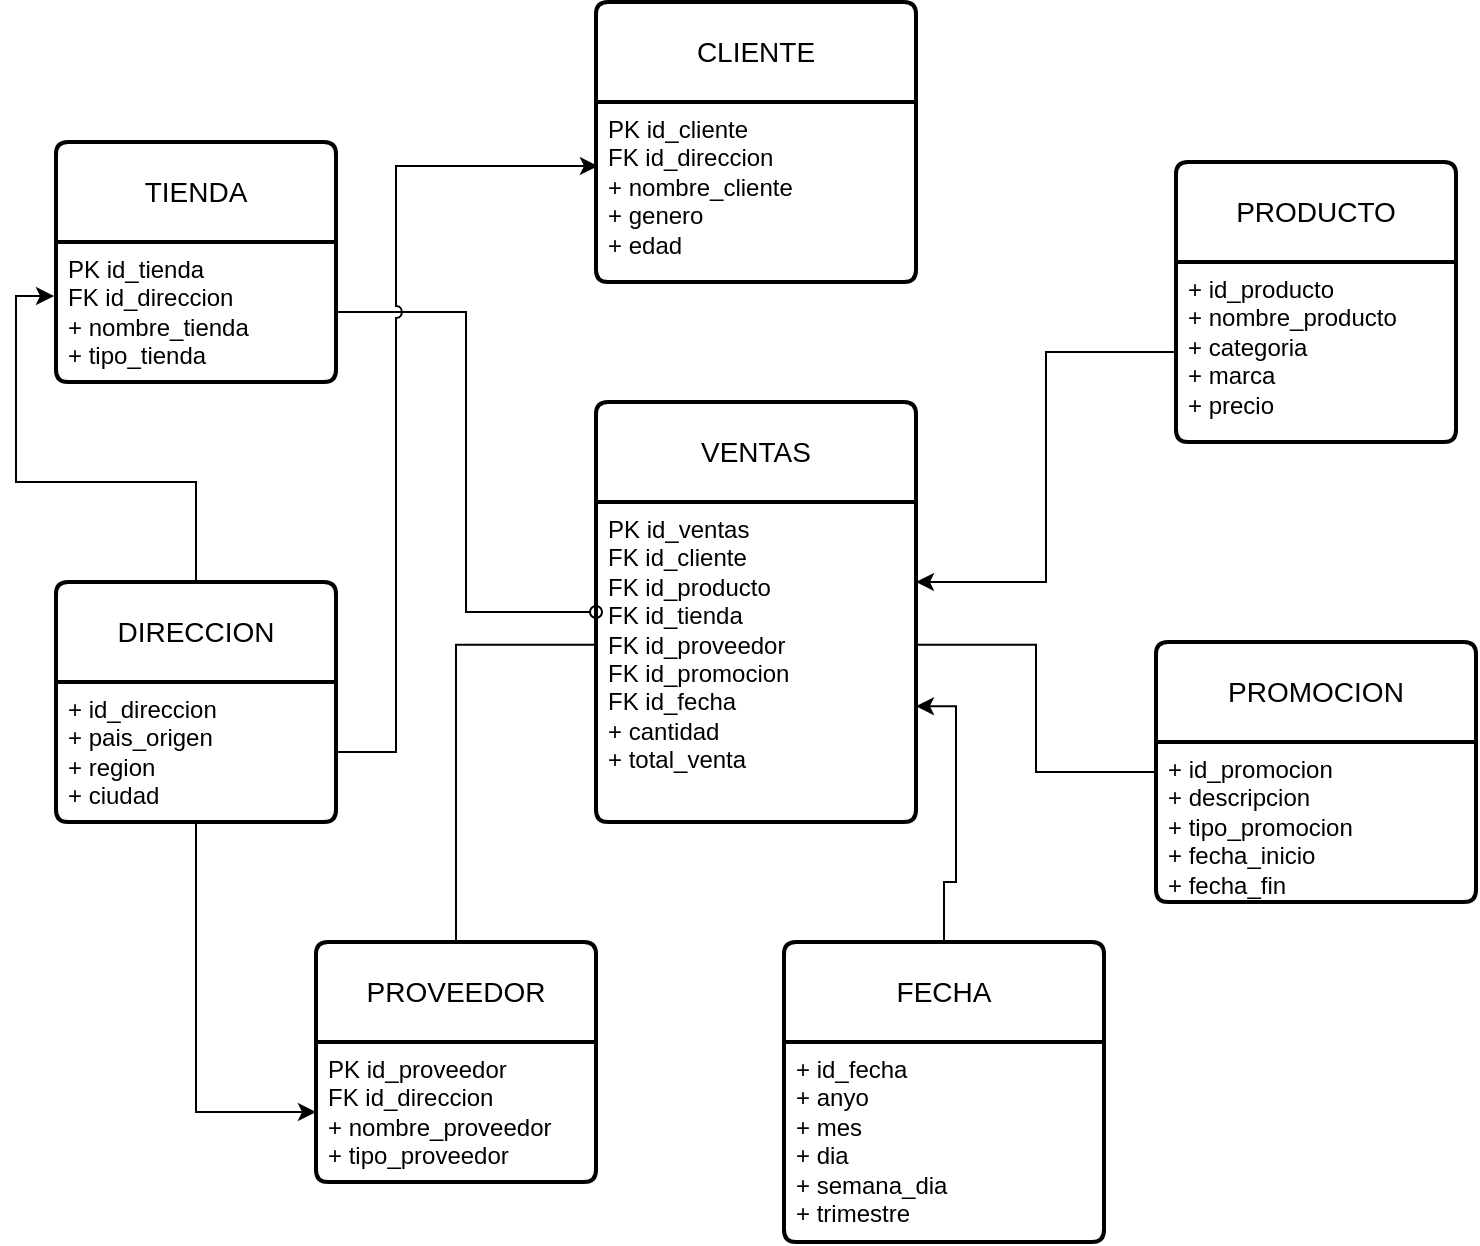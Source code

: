<mxfile version="28.2.7">
  <diagram id="xR7kt0VEdy6GJTey97oo" name="Página-1">
    <mxGraphModel dx="1426" dy="743" grid="1" gridSize="10" guides="1" tooltips="1" connect="1" arrows="1" fold="1" page="1" pageScale="1" pageWidth="827" pageHeight="1169" math="0" shadow="0">
      <root>
        <mxCell id="0" />
        <mxCell id="1" parent="0" />
        <mxCell id="e1UbRBEiO8uX84VKru8T-62" value="VENTAS" style="swimlane;childLayout=stackLayout;horizontal=1;startSize=50;horizontalStack=0;rounded=1;fontSize=14;fontStyle=0;strokeWidth=2;resizeParent=0;resizeLast=1;shadow=0;dashed=0;align=center;arcSize=4;whiteSpace=wrap;html=1;" vertex="1" parent="1">
          <mxGeometry x="320" y="330" width="160" height="210" as="geometry" />
        </mxCell>
        <mxCell id="e1UbRBEiO8uX84VKru8T-63" value="PK id_ventas&lt;div&gt;FK id_cliente&lt;br&gt;FK id_producto&lt;br&gt;FK id_tienda&lt;div&gt;FK id_proveedor&lt;/div&gt;&lt;div&gt;FK id_promocion&lt;/div&gt;&lt;div&gt;FK id_fecha&lt;/div&gt;&lt;div&gt;+ cantidad&lt;/div&gt;&lt;div&gt;+ total_venta&lt;br&gt;&lt;div&gt;&lt;br&gt;&lt;/div&gt;&lt;/div&gt;&lt;/div&gt;" style="align=left;strokeColor=none;fillColor=none;spacingLeft=4;spacingRight=4;fontSize=12;verticalAlign=top;resizable=0;rotatable=0;part=1;html=1;whiteSpace=wrap;" vertex="1" parent="e1UbRBEiO8uX84VKru8T-62">
          <mxGeometry y="50" width="160" height="160" as="geometry" />
        </mxCell>
        <mxCell id="e1UbRBEiO8uX84VKru8T-69" value="PRODUCTO" style="swimlane;childLayout=stackLayout;horizontal=1;startSize=50;horizontalStack=0;rounded=1;fontSize=14;fontStyle=0;strokeWidth=2;resizeParent=0;resizeLast=1;shadow=0;dashed=0;align=center;arcSize=4;whiteSpace=wrap;html=1;" vertex="1" parent="1">
          <mxGeometry x="610" y="210" width="140" height="140" as="geometry" />
        </mxCell>
        <mxCell id="e1UbRBEiO8uX84VKru8T-70" value="+ id_producto&lt;br&gt;+ nombre_producto&lt;br&gt;+ categoria&lt;div&gt;+ marca&lt;/div&gt;&lt;div&gt;+ precio&lt;/div&gt;&lt;div&gt;&lt;br&gt;&lt;/div&gt;" style="align=left;strokeColor=none;fillColor=none;spacingLeft=4;spacingRight=4;fontSize=12;verticalAlign=top;resizable=0;rotatable=0;part=1;html=1;whiteSpace=wrap;" vertex="1" parent="e1UbRBEiO8uX84VKru8T-69">
          <mxGeometry y="50" width="140" height="90" as="geometry" />
        </mxCell>
        <mxCell id="e1UbRBEiO8uX84VKru8T-71" value="TIENDA" style="swimlane;childLayout=stackLayout;horizontal=1;startSize=50;horizontalStack=0;rounded=1;fontSize=14;fontStyle=0;strokeWidth=2;resizeParent=0;resizeLast=1;shadow=0;dashed=0;align=center;arcSize=4;whiteSpace=wrap;html=1;" vertex="1" parent="1">
          <mxGeometry x="50" y="200" width="140" height="120" as="geometry" />
        </mxCell>
        <mxCell id="e1UbRBEiO8uX84VKru8T-72" value="PK id_tienda&lt;div&gt;FK id_direccion&lt;br&gt;+ nombre_tienda&lt;br&gt;&lt;span style=&quot;background-color: transparent; color: light-dark(rgb(0, 0, 0), rgb(255, 255, 255));&quot;&gt;+ tipo_tienda&lt;/span&gt;&lt;/div&gt;" style="align=left;strokeColor=none;fillColor=none;spacingLeft=4;spacingRight=4;fontSize=12;verticalAlign=top;resizable=0;rotatable=0;part=1;html=1;whiteSpace=wrap;" vertex="1" parent="e1UbRBEiO8uX84VKru8T-71">
          <mxGeometry y="50" width="140" height="70" as="geometry" />
        </mxCell>
        <mxCell id="e1UbRBEiO8uX84VKru8T-73" value="PROVEEDOR" style="swimlane;childLayout=stackLayout;horizontal=1;startSize=50;horizontalStack=0;rounded=1;fontSize=14;fontStyle=0;strokeWidth=2;resizeParent=0;resizeLast=1;shadow=0;dashed=0;align=center;arcSize=4;whiteSpace=wrap;html=1;" vertex="1" parent="1">
          <mxGeometry x="180" y="600" width="140" height="120" as="geometry" />
        </mxCell>
        <mxCell id="e1UbRBEiO8uX84VKru8T-74" value="PK id_proveedor&lt;br&gt;FK id_direccion&lt;br&gt;&lt;div&gt;+ nombre_proveedor&lt;br&gt;&lt;div&gt;+ tipo_proveedor&lt;/div&gt;&lt;/div&gt;" style="align=left;strokeColor=none;fillColor=none;spacingLeft=4;spacingRight=4;fontSize=12;verticalAlign=top;resizable=0;rotatable=0;part=1;html=1;whiteSpace=wrap;" vertex="1" parent="e1UbRBEiO8uX84VKru8T-73">
          <mxGeometry y="50" width="140" height="70" as="geometry" />
        </mxCell>
        <mxCell id="e1UbRBEiO8uX84VKru8T-75" value="PROMOCION" style="swimlane;childLayout=stackLayout;horizontal=1;startSize=50;horizontalStack=0;rounded=1;fontSize=14;fontStyle=0;strokeWidth=2;resizeParent=0;resizeLast=1;shadow=0;dashed=0;align=center;arcSize=4;whiteSpace=wrap;html=1;" vertex="1" parent="1">
          <mxGeometry x="600" y="450" width="160" height="130" as="geometry" />
        </mxCell>
        <mxCell id="e1UbRBEiO8uX84VKru8T-76" value="+ id_promocion&lt;br&gt;+ descripcion&lt;br&gt;+ tipo_promocion&lt;div&gt;+ fecha_inicio&lt;/div&gt;&lt;div&gt;+ fecha_fin&lt;/div&gt;&lt;div&gt;&lt;br&gt;&lt;/div&gt;" style="align=left;strokeColor=none;fillColor=none;spacingLeft=4;spacingRight=4;fontSize=12;verticalAlign=top;resizable=0;rotatable=0;part=1;html=1;whiteSpace=wrap;" vertex="1" parent="e1UbRBEiO8uX84VKru8T-75">
          <mxGeometry y="50" width="160" height="80" as="geometry" />
        </mxCell>
        <mxCell id="e1UbRBEiO8uX84VKru8T-77" value="FECHA" style="swimlane;childLayout=stackLayout;horizontal=1;startSize=50;horizontalStack=0;rounded=1;fontSize=14;fontStyle=0;strokeWidth=2;resizeParent=0;resizeLast=1;shadow=0;dashed=0;align=center;arcSize=4;whiteSpace=wrap;html=1;" vertex="1" parent="1">
          <mxGeometry x="414" y="600" width="160" height="150" as="geometry" />
        </mxCell>
        <mxCell id="e1UbRBEiO8uX84VKru8T-78" value="+ id_fecha&lt;br&gt;+ anyo&lt;br&gt;+ mes&lt;div&gt;+ dia&lt;/div&gt;&lt;div&gt;+ semana_dia&lt;/div&gt;&lt;div&gt;+ trimestre&lt;/div&gt;" style="align=left;strokeColor=none;fillColor=none;spacingLeft=4;spacingRight=4;fontSize=12;verticalAlign=top;resizable=0;rotatable=0;part=1;html=1;whiteSpace=wrap;" vertex="1" parent="e1UbRBEiO8uX84VKru8T-77">
          <mxGeometry y="50" width="160" height="100" as="geometry" />
        </mxCell>
        <mxCell id="e1UbRBEiO8uX84VKru8T-87" style="edgeStyle=orthogonalEdgeStyle;rounded=0;orthogonalLoop=1;jettySize=auto;html=1;entryX=0;entryY=0.5;entryDx=0;entryDy=0;flowAnimation=0;" edge="1" parent="1" source="e1UbRBEiO8uX84VKru8T-79" target="e1UbRBEiO8uX84VKru8T-74">
          <mxGeometry relative="1" as="geometry" />
        </mxCell>
        <mxCell id="e1UbRBEiO8uX84VKru8T-79" value="DIRECCION" style="swimlane;childLayout=stackLayout;horizontal=1;startSize=50;horizontalStack=0;rounded=1;fontSize=14;fontStyle=0;strokeWidth=2;resizeParent=0;resizeLast=1;shadow=0;dashed=0;align=center;arcSize=4;whiteSpace=wrap;html=1;" vertex="1" parent="1">
          <mxGeometry x="50" y="420" width="140" height="120" as="geometry" />
        </mxCell>
        <mxCell id="e1UbRBEiO8uX84VKru8T-80" value="+ id_direccion&lt;br&gt;+ pais_origen&lt;br&gt;+ region&lt;div&gt;+ ciudad&lt;/div&gt;" style="align=left;strokeColor=none;fillColor=none;spacingLeft=4;spacingRight=4;fontSize=12;verticalAlign=top;resizable=0;rotatable=0;part=1;html=1;whiteSpace=wrap;" vertex="1" parent="e1UbRBEiO8uX84VKru8T-79">
          <mxGeometry y="50" width="140" height="70" as="geometry" />
        </mxCell>
        <mxCell id="e1UbRBEiO8uX84VKru8T-84" style="edgeStyle=orthogonalEdgeStyle;rounded=0;orthogonalLoop=1;jettySize=auto;html=1;entryX=0;entryY=0.5;entryDx=0;entryDy=0;flowAnimation=0;endArrow=oval;endFill=0;" edge="1" parent="1" source="e1UbRBEiO8uX84VKru8T-72" target="e1UbRBEiO8uX84VKru8T-62">
          <mxGeometry relative="1" as="geometry" />
        </mxCell>
        <mxCell id="e1UbRBEiO8uX84VKru8T-85" style="edgeStyle=orthogonalEdgeStyle;rounded=0;orthogonalLoop=1;jettySize=auto;html=1;entryX=1;entryY=0.25;entryDx=0;entryDy=0;flowAnimation=0;" edge="1" parent="1" source="e1UbRBEiO8uX84VKru8T-70" target="e1UbRBEiO8uX84VKru8T-63">
          <mxGeometry relative="1" as="geometry" />
        </mxCell>
        <mxCell id="e1UbRBEiO8uX84VKru8T-88" style="edgeStyle=orthogonalEdgeStyle;rounded=0;orthogonalLoop=1;jettySize=auto;html=1;entryX=-0.007;entryY=0.386;entryDx=0;entryDy=0;entryPerimeter=0;flowAnimation=0;" edge="1" parent="1" source="e1UbRBEiO8uX84VKru8T-79" target="e1UbRBEiO8uX84VKru8T-72">
          <mxGeometry relative="1" as="geometry" />
        </mxCell>
        <mxCell id="e1UbRBEiO8uX84VKru8T-91" style="edgeStyle=orthogonalEdgeStyle;rounded=0;orthogonalLoop=1;jettySize=auto;html=1;entryX=1;entryY=0.638;entryDx=0;entryDy=0;entryPerimeter=0;flowAnimation=0;" edge="1" parent="1" source="e1UbRBEiO8uX84VKru8T-77" target="e1UbRBEiO8uX84VKru8T-63">
          <mxGeometry relative="1" as="geometry" />
        </mxCell>
        <mxCell id="e1UbRBEiO8uX84VKru8T-92" style="edgeStyle=orthogonalEdgeStyle;rounded=0;orthogonalLoop=1;jettySize=auto;html=1;entryX=0.994;entryY=0.446;entryDx=0;entryDy=0;entryPerimeter=0;flowAnimation=0;endArrow=none;endFill=0;" edge="1" parent="1" source="e1UbRBEiO8uX84VKru8T-75" target="e1UbRBEiO8uX84VKru8T-63">
          <mxGeometry relative="1" as="geometry" />
        </mxCell>
        <mxCell id="e1UbRBEiO8uX84VKru8T-93" style="edgeStyle=orthogonalEdgeStyle;rounded=0;orthogonalLoop=1;jettySize=auto;html=1;entryX=0;entryY=0.446;entryDx=0;entryDy=0;entryPerimeter=0;flowAnimation=0;endArrow=none;endFill=0;" edge="1" parent="1" source="e1UbRBEiO8uX84VKru8T-73" target="e1UbRBEiO8uX84VKru8T-63">
          <mxGeometry relative="1" as="geometry" />
        </mxCell>
        <mxCell id="e1UbRBEiO8uX84VKru8T-94" value="CLIENTE" style="swimlane;childLayout=stackLayout;horizontal=1;startSize=50;horizontalStack=0;rounded=1;fontSize=14;fontStyle=0;strokeWidth=2;resizeParent=0;resizeLast=1;shadow=0;dashed=0;align=center;arcSize=4;whiteSpace=wrap;html=1;" vertex="1" parent="1">
          <mxGeometry x="320" y="130" width="160" height="140" as="geometry" />
        </mxCell>
        <mxCell id="e1UbRBEiO8uX84VKru8T-95" value="&lt;div&gt;&lt;span style=&quot;background-color: transparent; color: light-dark(rgb(0, 0, 0), rgb(255, 255, 255));&quot;&gt;PK id_cliente&lt;/span&gt;&lt;/div&gt;&lt;div&gt;FK id_direccion&lt;/div&gt;+ nombre_cliente&lt;br&gt;+ genero&lt;div&gt;+ edad&lt;/div&gt;&lt;div&gt;&lt;br&gt;&lt;/div&gt;" style="align=left;strokeColor=none;fillColor=none;spacingLeft=4;spacingRight=4;fontSize=12;verticalAlign=top;resizable=0;rotatable=0;part=1;html=1;whiteSpace=wrap;" vertex="1" parent="e1UbRBEiO8uX84VKru8T-94">
          <mxGeometry y="50" width="160" height="90" as="geometry" />
        </mxCell>
        <mxCell id="e1UbRBEiO8uX84VKru8T-96" style="edgeStyle=orthogonalEdgeStyle;rounded=0;orthogonalLoop=1;jettySize=auto;html=1;entryX=0.006;entryY=0.356;entryDx=0;entryDy=0;entryPerimeter=0;flowAnimation=0;shadow=0;jumpStyle=arc;" edge="1" parent="1" source="e1UbRBEiO8uX84VKru8T-80" target="e1UbRBEiO8uX84VKru8T-95">
          <mxGeometry relative="1" as="geometry">
            <Array as="points">
              <mxPoint x="220" y="505" />
              <mxPoint x="220" y="212" />
            </Array>
          </mxGeometry>
        </mxCell>
      </root>
    </mxGraphModel>
  </diagram>
</mxfile>
